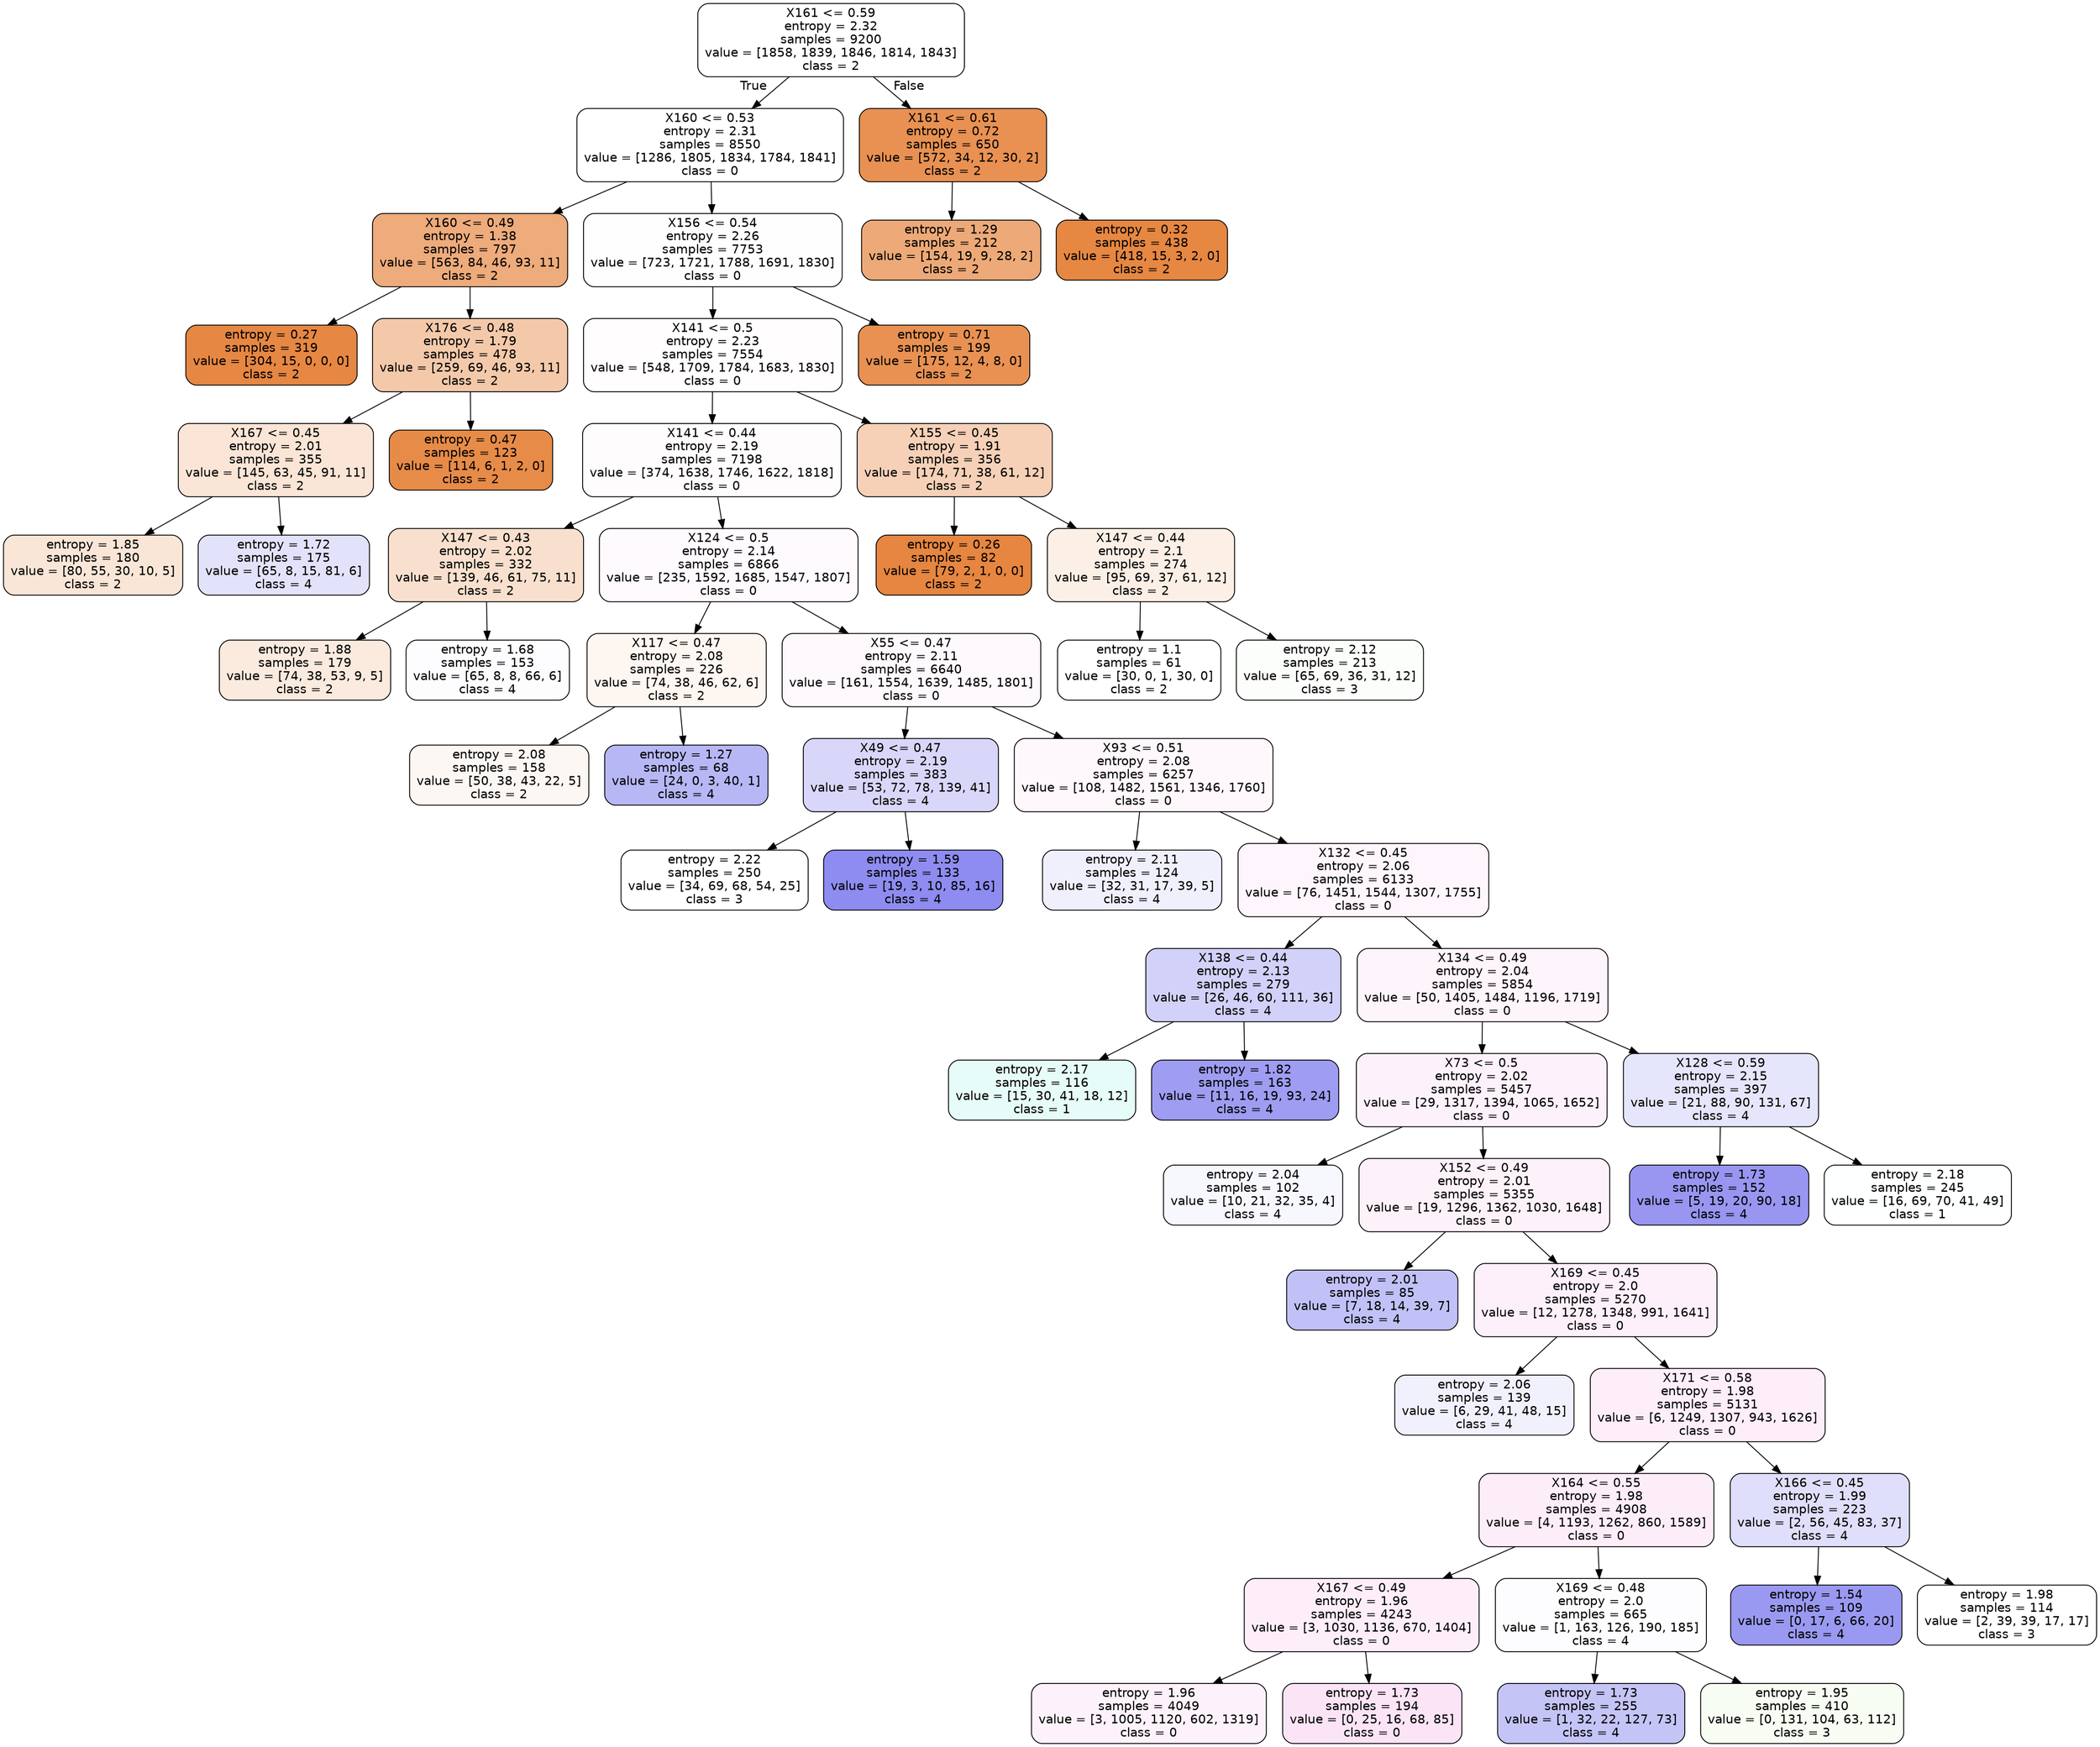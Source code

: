 digraph Tree {
node [shape=box, style="filled, rounded", color="black", fontname=helvetica] ;
edge [fontname=helvetica] ;
0 [label="X161 <= 0.59\nentropy = 2.32\nsamples = 9200\nvalue = [1858, 1839, 1846, 1814, 1843]\nclass = 2", fillcolor="#ffffff"] ;
1 [label="X160 <= 0.53\nentropy = 2.31\nsamples = 8550\nvalue = [1286, 1805, 1834, 1784, 1841]\nclass = 0", fillcolor="#ffffff"] ;
0 -> 1 [labeldistance=2.5, labelangle=45, headlabel="True"] ;
3 [label="X160 <= 0.49\nentropy = 1.38\nsamples = 797\nvalue = [563, 84, 46, 93, 11]\nclass = 2", fillcolor="#eeab7b"] ;
1 -> 3 ;
13 [label="entropy = 0.27\nsamples = 319\nvalue = [304, 15, 0, 0, 0]\nclass = 2", fillcolor="#e68743"] ;
3 -> 13 ;
14 [label="X176 <= 0.48\nentropy = 1.79\nsamples = 478\nvalue = [259, 69, 46, 93, 11]\nclass = 2", fillcolor="#f4c9aa"] ;
3 -> 14 ;
21 [label="X167 <= 0.45\nentropy = 2.01\nsamples = 355\nvalue = [145, 63, 45, 91, 11]\nclass = 2", fillcolor="#fae5d6"] ;
14 -> 21 ;
25 [label="entropy = 1.85\nsamples = 180\nvalue = [80, 55, 30, 10, 5]\nclass = 2", fillcolor="#fae6d7"] ;
21 -> 25 ;
26 [label="entropy = 1.72\nsamples = 175\nvalue = [65, 8, 15, 81, 6]\nclass = 4", fillcolor="#e3e2fb"] ;
21 -> 26 ;
22 [label="entropy = 0.47\nsamples = 123\nvalue = [114, 6, 1, 2, 0]\nclass = 2", fillcolor="#e78b48"] ;
14 -> 22 ;
4 [label="X156 <= 0.54\nentropy = 2.26\nsamples = 7753\nvalue = [723, 1721, 1788, 1691, 1830]\nclass = 0", fillcolor="#fffeff"] ;
1 -> 4 ;
5 [label="X141 <= 0.5\nentropy = 2.23\nsamples = 7554\nvalue = [548, 1709, 1784, 1683, 1830]\nclass = 0", fillcolor="#fffdfe"] ;
4 -> 5 ;
7 [label="X141 <= 0.44\nentropy = 2.19\nsamples = 7198\nvalue = [374, 1638, 1746, 1622, 1818]\nclass = 0", fillcolor="#fffcfe"] ;
5 -> 7 ;
9 [label="X147 <= 0.43\nentropy = 2.02\nsamples = 332\nvalue = [139, 46, 61, 75, 11]\nclass = 2", fillcolor="#f9e0ce"] ;
7 -> 9 ;
27 [label="entropy = 1.88\nsamples = 179\nvalue = [74, 38, 53, 9, 5]\nclass = 2", fillcolor="#fbeade"] ;
9 -> 27 ;
28 [label="entropy = 1.68\nsamples = 153\nvalue = [65, 8, 8, 66, 6]\nclass = 4", fillcolor="#fdfdff"] ;
9 -> 28 ;
10 [label="X124 <= 0.5\nentropy = 2.14\nsamples = 6866\nvalue = [235, 1592, 1685, 1547, 1807]\nclass = 0", fillcolor="#fefafe"] ;
7 -> 10 ;
11 [label="X117 <= 0.47\nentropy = 2.08\nsamples = 226\nvalue = [74, 38, 46, 62, 6]\nclass = 2", fillcolor="#fdf6f1"] ;
10 -> 11 ;
43 [label="entropy = 2.08\nsamples = 158\nvalue = [50, 38, 43, 22, 5]\nclass = 2", fillcolor="#fdf7f3"] ;
11 -> 43 ;
44 [label="entropy = 1.27\nsamples = 68\nvalue = [24, 0, 3, 40, 1]\nclass = 4", fillcolor="#b8b7f6"] ;
11 -> 44 ;
12 [label="X55 <= 0.47\nentropy = 2.11\nsamples = 6640\nvalue = [161, 1554, 1639, 1485, 1801]\nclass = 0", fillcolor="#fef9fd"] ;
10 -> 12 ;
15 [label="X49 <= 0.47\nentropy = 2.19\nsamples = 383\nvalue = [53, 72, 78, 139, 41]\nclass = 4", fillcolor="#d8d7fa"] ;
12 -> 15 ;
31 [label="entropy = 2.22\nsamples = 250\nvalue = [34, 69, 68, 54, 25]\nclass = 3", fillcolor="#fefffe"] ;
15 -> 31 ;
32 [label="entropy = 1.59\nsamples = 133\nvalue = [19, 3, 10, 85, 16]\nclass = 4", fillcolor="#8e8cf0"] ;
15 -> 32 ;
16 [label="X93 <= 0.51\nentropy = 2.08\nsamples = 6257\nvalue = [108, 1482, 1561, 1346, 1760]\nclass = 0", fillcolor="#fef7fc"] ;
12 -> 16 ;
17 [label="entropy = 2.11\nsamples = 124\nvalue = [32, 31, 17, 39, 5]\nclass = 4", fillcolor="#f0f0fd"] ;
16 -> 17 ;
18 [label="X132 <= 0.45\nentropy = 2.06\nsamples = 6133\nvalue = [76, 1451, 1544, 1307, 1755]\nclass = 0", fillcolor="#fef6fc"] ;
16 -> 18 ;
19 [label="X138 <= 0.44\nentropy = 2.13\nsamples = 279\nvalue = [26, 46, 60, 111, 36]\nclass = 4", fillcolor="#d2d1f9"] ;
18 -> 19 ;
47 [label="entropy = 2.17\nsamples = 116\nvalue = [15, 30, 41, 18, 12]\nclass = 1", fillcolor="#e6fcf8"] ;
19 -> 47 ;
48 [label="entropy = 1.82\nsamples = 163\nvalue = [11, 16, 19, 93, 24]\nclass = 4", fillcolor="#9e9df2"] ;
19 -> 48 ;
20 [label="X134 <= 0.49\nentropy = 2.04\nsamples = 5854\nvalue = [50, 1405, 1484, 1196, 1719]\nclass = 0", fillcolor="#fef4fc"] ;
18 -> 20 ;
29 [label="X73 <= 0.5\nentropy = 2.02\nsamples = 5457\nvalue = [29, 1317, 1394, 1065, 1652]\nclass = 0", fillcolor="#fdf2fb"] ;
20 -> 29 ;
33 [label="entropy = 2.04\nsamples = 102\nvalue = [10, 21, 32, 35, 4]\nclass = 4", fillcolor="#f7f7fe"] ;
29 -> 33 ;
34 [label="X152 <= 0.49\nentropy = 2.01\nsamples = 5355\nvalue = [19, 1296, 1362, 1030, 1648]\nclass = 0", fillcolor="#fdf1fa"] ;
29 -> 34 ;
35 [label="entropy = 2.01\nsamples = 85\nvalue = [7, 18, 14, 39, 7]\nclass = 4", fillcolor="#c2c1f7"] ;
34 -> 35 ;
36 [label="X169 <= 0.45\nentropy = 2.0\nsamples = 5270\nvalue = [12, 1278, 1348, 991, 1641]\nclass = 0", fillcolor="#fdf0fa"] ;
34 -> 36 ;
45 [label="entropy = 2.06\nsamples = 139\nvalue = [6, 29, 41, 48, 15]\nclass = 4", fillcolor="#f1f1fd"] ;
36 -> 45 ;
46 [label="X171 <= 0.58\nentropy = 1.98\nsamples = 5131\nvalue = [6, 1249, 1307, 943, 1626]\nclass = 0", fillcolor="#fdeefa"] ;
36 -> 46 ;
49 [label="X164 <= 0.55\nentropy = 1.98\nsamples = 4908\nvalue = [4, 1193, 1262, 860, 1589]\nclass = 0", fillcolor="#fdedf9"] ;
46 -> 49 ;
53 [label="X167 <= 0.49\nentropy = 1.96\nsamples = 4243\nvalue = [3, 1030, 1136, 670, 1404]\nclass = 0", fillcolor="#fdeefa"] ;
49 -> 53 ;
57 [label="entropy = 1.96\nsamples = 4049\nvalue = [3, 1005, 1120, 602, 1319]\nclass = 0", fillcolor="#fdf2fb"] ;
53 -> 57 ;
58 [label="entropy = 1.73\nsamples = 194\nvalue = [0, 25, 16, 68, 85]\nclass = 0", fillcolor="#fbe4f6"] ;
53 -> 58 ;
54 [label="X169 <= 0.48\nentropy = 2.0\nsamples = 665\nvalue = [1, 163, 126, 190, 185]\nclass = 4", fillcolor="#fdfdff"] ;
49 -> 54 ;
55 [label="entropy = 1.73\nsamples = 255\nvalue = [1, 32, 22, 127, 73]\nclass = 4", fillcolor="#c5c4f7"] ;
54 -> 55 ;
56 [label="entropy = 1.95\nsamples = 410\nvalue = [0, 131, 104, 63, 112]\nclass = 3", fillcolor="#f7fdf2"] ;
54 -> 56 ;
50 [label="X166 <= 0.45\nentropy = 1.99\nsamples = 223\nvalue = [2, 56, 45, 83, 37]\nclass = 4", fillcolor="#dfdffb"] ;
46 -> 50 ;
51 [label="entropy = 1.54\nsamples = 109\nvalue = [0, 17, 6, 66, 20]\nclass = 4", fillcolor="#9a99f2"] ;
50 -> 51 ;
52 [label="entropy = 1.98\nsamples = 114\nvalue = [2, 39, 39, 17, 17]\nclass = 3", fillcolor="#ffffff"] ;
50 -> 52 ;
30 [label="X128 <= 0.59\nentropy = 2.15\nsamples = 397\nvalue = [21, 88, 90, 131, 67]\nclass = 4", fillcolor="#e5e5fc"] ;
20 -> 30 ;
41 [label="entropy = 1.73\nsamples = 152\nvalue = [5, 19, 20, 90, 18]\nclass = 4", fillcolor="#9896f1"] ;
30 -> 41 ;
42 [label="entropy = 2.18\nsamples = 245\nvalue = [16, 69, 70, 41, 49]\nclass = 1", fillcolor="#feffff"] ;
30 -> 42 ;
8 [label="X155 <= 0.45\nentropy = 1.91\nsamples = 356\nvalue = [174, 71, 38, 61, 12]\nclass = 2", fillcolor="#f6d1b7"] ;
5 -> 8 ;
23 [label="entropy = 0.26\nsamples = 82\nvalue = [79, 2, 1, 0, 0]\nclass = 2", fillcolor="#e68640"] ;
8 -> 23 ;
24 [label="X147 <= 0.44\nentropy = 2.1\nsamples = 274\nvalue = [95, 69, 37, 61, 12]\nclass = 2", fillcolor="#fcefe6"] ;
8 -> 24 ;
39 [label="entropy = 1.1\nsamples = 61\nvalue = [30, 0, 1, 30, 0]\nclass = 2", fillcolor="#ffffff"] ;
24 -> 39 ;
40 [label="entropy = 2.12\nsamples = 213\nvalue = [65, 69, 36, 31, 12]\nclass = 3", fillcolor="#fbfefa"] ;
24 -> 40 ;
6 [label="entropy = 0.71\nsamples = 199\nvalue = [175, 12, 4, 8, 0]\nclass = 2", fillcolor="#e89152"] ;
4 -> 6 ;
2 [label="X161 <= 0.61\nentropy = 0.72\nsamples = 650\nvalue = [572, 34, 12, 30, 2]\nclass = 2", fillcolor="#e89152"] ;
0 -> 2 [labeldistance=2.5, labelangle=-45, headlabel="False"] ;
37 [label="entropy = 1.29\nsamples = 212\nvalue = [154, 19, 9, 28, 2]\nclass = 2", fillcolor="#eda977"] ;
2 -> 37 ;
38 [label="entropy = 0.32\nsamples = 438\nvalue = [418, 15, 3, 2, 0]\nclass = 2", fillcolor="#e68742"] ;
2 -> 38 ;
}